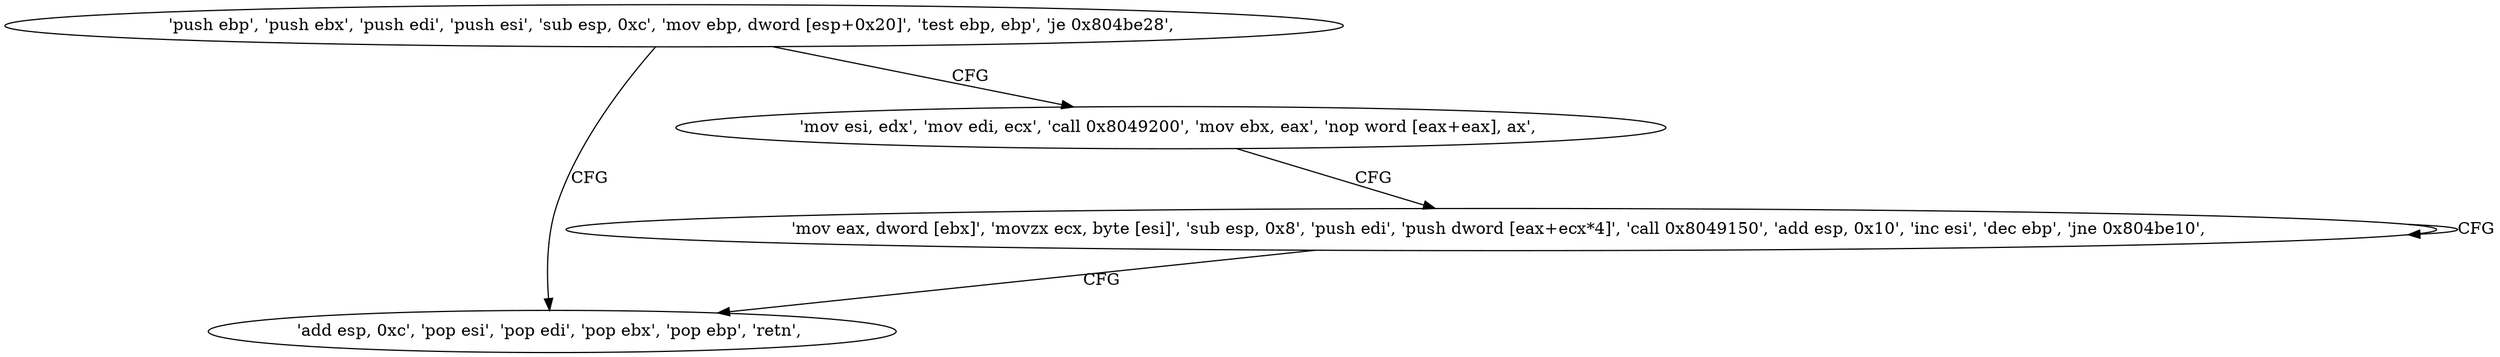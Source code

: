 digraph "func" {
"134528496" [label = "'push ebp', 'push ebx', 'push edi', 'push esi', 'sub esp, 0xc', 'mov ebp, dword [esp+0x20]', 'test ebp, ebp', 'je 0x804be28', " ]
"134528552" [label = "'add esp, 0xc', 'pop esi', 'pop edi', 'pop ebx', 'pop ebp', 'retn', " ]
"134528511" [label = "'mov esi, edx', 'mov edi, ecx', 'call 0x8049200', 'mov ebx, eax', 'nop word [eax+eax], ax', " ]
"134528528" [label = "'mov eax, dword [ebx]', 'movzx ecx, byte [esi]', 'sub esp, 0x8', 'push edi', 'push dword [eax+ecx*4]', 'call 0x8049150', 'add esp, 0x10', 'inc esi', 'dec ebp', 'jne 0x804be10', " ]
"134528496" -> "134528552" [ label = "CFG" ]
"134528496" -> "134528511" [ label = "CFG" ]
"134528511" -> "134528528" [ label = "CFG" ]
"134528528" -> "134528528" [ label = "CFG" ]
"134528528" -> "134528552" [ label = "CFG" ]
}
